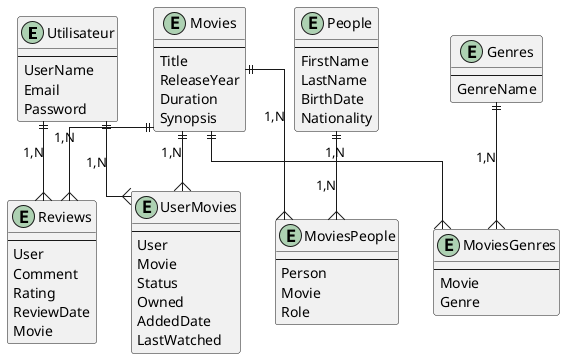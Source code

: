 @startuml MLD
skinparam linetype ortho
skinparam nodesep 2.0
skinparam ranksep 1.5

entity "Utilisateur" {
  --
  UserName
  Email
  Password
}

entity "Movies" {
  --
  Title
  ReleaseYear
  Duration
  Synopsis
}

entity "People" {
  --
  FirstName
  LastName
  BirthDate
  Nationality
}

entity "Genres" {
  --
  GenreName
}

entity "Reviews" {
  --
  User
  Comment
  Rating
  ReviewDate
  Movie
}

entity "UserMovies" {
  --
  User 
  Movie
  Status
  Owned
  AddedDate
  LastWatched
}

entity "MoviesPeople" {
  --
  Person
  Movie
  Role
}

entity "MoviesGenres" {
  --
  Movie
  Genre
}

' Associations avec cardinalités sans labels de jointure
Utilisateur ||--{ Reviews : "1,N"
Movies ||--{ Reviews : "1,N"

Utilisateur ||--{ UserMovies : "1,N"
Movies ||--{ UserMovies : "1,N"

People ||--{ MoviesPeople : "1,N"
Movies ||--{ MoviesPeople : "1,N"

Movies ||--{ MoviesGenres : "1,N"
Genres ||--{ MoviesGenres : "1,N"

@enduml
